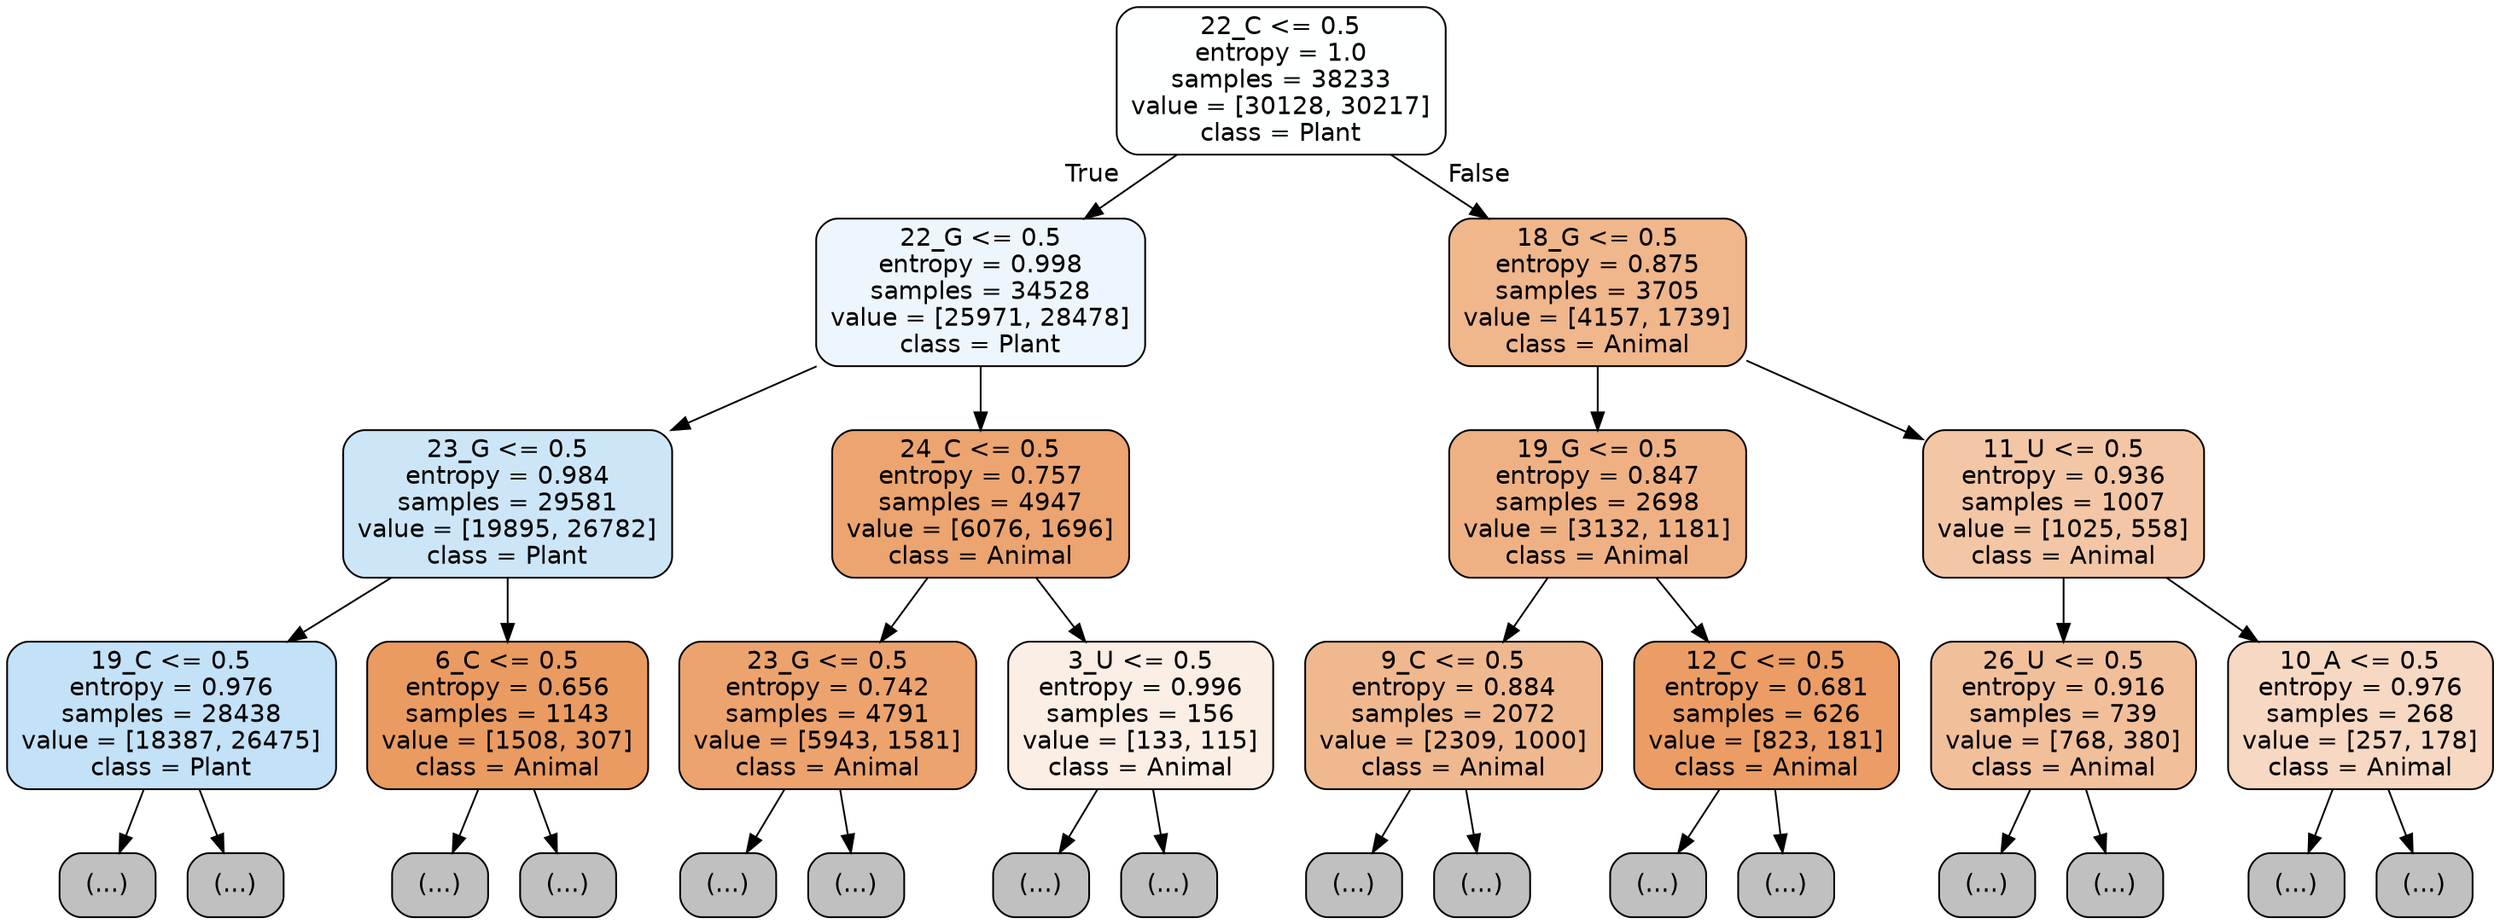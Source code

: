 digraph Tree {
node [shape=box, style="filled, rounded", color="black", fontname="helvetica"] ;
edge [fontname="helvetica"] ;
0 [label="22_C <= 0.5\nentropy = 1.0\nsamples = 38233\nvalue = [30128, 30217]\nclass = Plant", fillcolor="#feffff"] ;
1 [label="22_G <= 0.5\nentropy = 0.998\nsamples = 34528\nvalue = [25971, 28478]\nclass = Plant", fillcolor="#eef6fd"] ;
0 -> 1 [labeldistance=2.5, labelangle=45, headlabel="True"] ;
2 [label="23_G <= 0.5\nentropy = 0.984\nsamples = 29581\nvalue = [19895, 26782]\nclass = Plant", fillcolor="#cce6f8"] ;
1 -> 2 ;
3 [label="19_C <= 0.5\nentropy = 0.976\nsamples = 28438\nvalue = [18387, 26475]\nclass = Plant", fillcolor="#c3e1f7"] ;
2 -> 3 ;
4 [label="(...)", fillcolor="#C0C0C0"] ;
3 -> 4 ;
9195 [label="(...)", fillcolor="#C0C0C0"] ;
3 -> 9195 ;
12336 [label="6_C <= 0.5\nentropy = 0.656\nsamples = 1143\nvalue = [1508, 307]\nclass = Animal", fillcolor="#ea9b61"] ;
2 -> 12336 ;
12337 [label="(...)", fillcolor="#C0C0C0"] ;
12336 -> 12337 ;
12648 [label="(...)", fillcolor="#C0C0C0"] ;
12336 -> 12648 ;
12767 [label="24_C <= 0.5\nentropy = 0.757\nsamples = 4947\nvalue = [6076, 1696]\nclass = Animal", fillcolor="#eca470"] ;
1 -> 12767 ;
12768 [label="23_G <= 0.5\nentropy = 0.742\nsamples = 4791\nvalue = [5943, 1581]\nclass = Animal", fillcolor="#eca36e"] ;
12767 -> 12768 ;
12769 [label="(...)", fillcolor="#C0C0C0"] ;
12768 -> 12769 ;
14360 [label="(...)", fillcolor="#C0C0C0"] ;
12768 -> 14360 ;
14533 [label="3_U <= 0.5\nentropy = 0.996\nsamples = 156\nvalue = [133, 115]\nclass = Animal", fillcolor="#fbeee4"] ;
12767 -> 14533 ;
14534 [label="(...)", fillcolor="#C0C0C0"] ;
14533 -> 14534 ;
14605 [label="(...)", fillcolor="#C0C0C0"] ;
14533 -> 14605 ;
14626 [label="18_G <= 0.5\nentropy = 0.875\nsamples = 3705\nvalue = [4157, 1739]\nclass = Animal", fillcolor="#f0b68c"] ;
0 -> 14626 [labeldistance=2.5, labelangle=-45, headlabel="False"] ;
14627 [label="19_G <= 0.5\nentropy = 0.847\nsamples = 2698\nvalue = [3132, 1181]\nclass = Animal", fillcolor="#efb184"] ;
14626 -> 14627 ;
14628 [label="9_C <= 0.5\nentropy = 0.884\nsamples = 2072\nvalue = [2309, 1000]\nclass = Animal", fillcolor="#f0b88f"] ;
14627 -> 14628 ;
14629 [label="(...)", fillcolor="#C0C0C0"] ;
14628 -> 14629 ;
15348 [label="(...)", fillcolor="#C0C0C0"] ;
14628 -> 15348 ;
15613 [label="12_C <= 0.5\nentropy = 0.681\nsamples = 626\nvalue = [823, 181]\nclass = Animal", fillcolor="#eb9d65"] ;
14627 -> 15613 ;
15614 [label="(...)", fillcolor="#C0C0C0"] ;
15613 -> 15614 ;
15865 [label="(...)", fillcolor="#C0C0C0"] ;
15613 -> 15865 ;
15910 [label="11_U <= 0.5\nentropy = 0.936\nsamples = 1007\nvalue = [1025, 558]\nclass = Animal", fillcolor="#f3c6a5"] ;
14626 -> 15910 ;
15911 [label="26_U <= 0.5\nentropy = 0.916\nsamples = 739\nvalue = [768, 380]\nclass = Animal", fillcolor="#f2bf9b"] ;
15910 -> 15911 ;
15912 [label="(...)", fillcolor="#C0C0C0"] ;
15911 -> 15912 ;
16351 [label="(...)", fillcolor="#C0C0C0"] ;
15911 -> 16351 ;
16352 [label="10_A <= 0.5\nentropy = 0.976\nsamples = 268\nvalue = [257, 178]\nclass = Animal", fillcolor="#f7d8c2"] ;
15910 -> 16352 ;
16353 [label="(...)", fillcolor="#C0C0C0"] ;
16352 -> 16353 ;
16464 [label="(...)", fillcolor="#C0C0C0"] ;
16352 -> 16464 ;
}